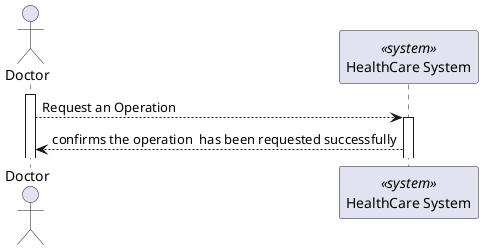 @startuml

actor Doctor as "Doctor"
participant SYS as "HealthCare System" <<system>>

activate Doctor 

Doctor --> SYS : Request an Operation 

activate SYS 

SYS --> Doctor : confirms the operation  has been requested successfully


@enduml